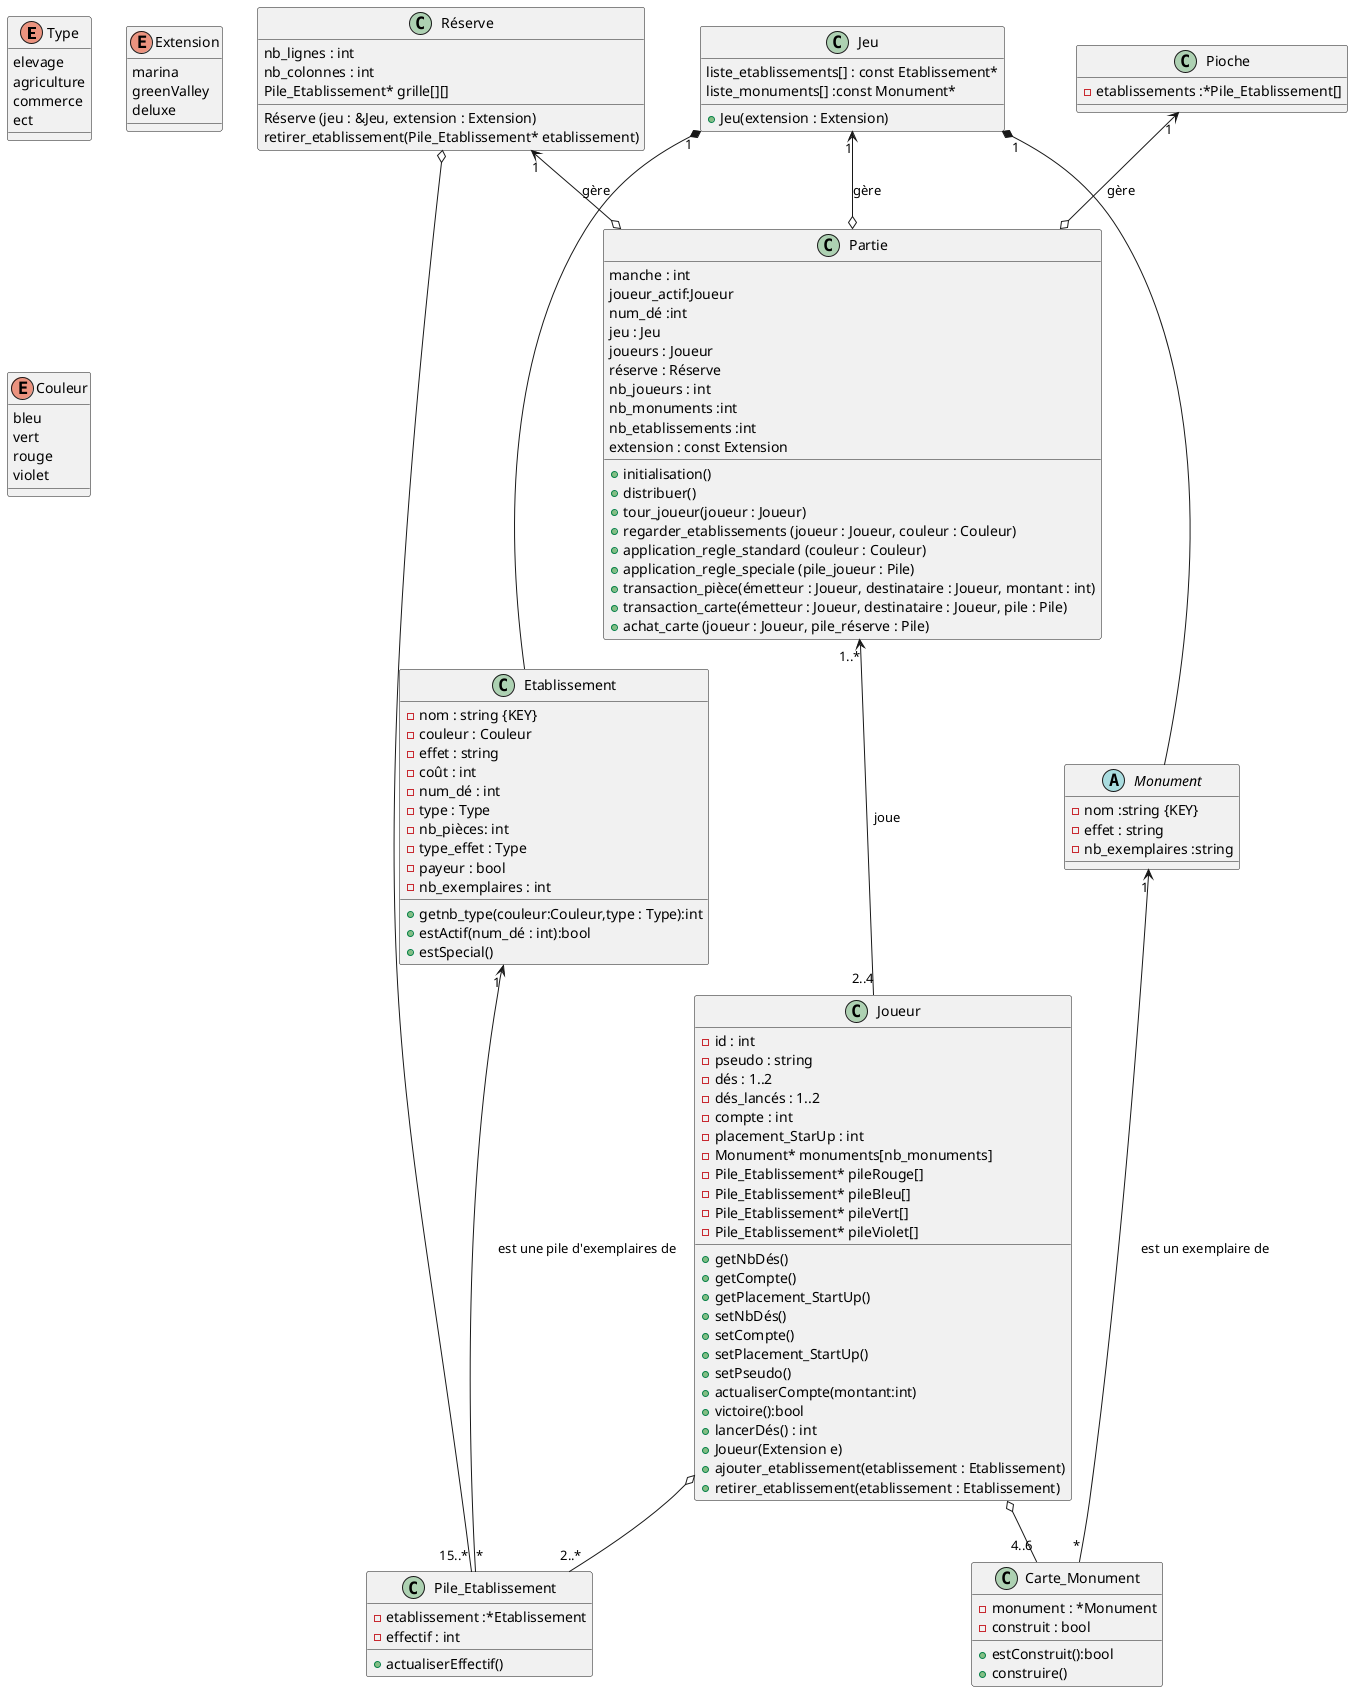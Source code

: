 @startuml
enum Type
enum Extension
enum Couleur
class Partie
class Jeu
class Monument
class Réserve
class Joueur
class Pile_Etablissement
class Pioche
class Etablissement

enum Type{
elevage
agriculture
commerce
ect
}
enum Couleur {
bleu
vert
rouge
violet
}
enum Extension {
marina
greenValley
deluxe
}

class  Partie{
 manche : int
 joueur_actif:Joueur
 num_dé :int
 jeu : Jeu
 joueurs : Joueur
 réserve : Réserve
 nb_joueurs : int
 nb_monuments :int
 nb_etablissements :int
extension : const Extension
}
Partie : +initialisation()
Partie : +distribuer()
Partie : +tour_joueur(joueur : Joueur)
Partie : +regarder_etablissements (joueur : Joueur, couleur : Couleur)
Partie : +application_regle_standard (couleur : Couleur)
Partie : +application_regle_speciale (pile_joueur : Pile)
Partie : +transaction_pièce(émetteur : Joueur, destinataire : Joueur, montant : int)
Partie : +transaction_carte(émetteur : Joueur, destinataire : Joueur, pile : Pile)
Partie : +achat_carte (joueur : Joueur, pile_réserve : Pile)

class Jeu{
liste_etablissements[] : const Etablissement* 
liste_monuments[] :const Monument* 

}
Jeu : +Jeu(extension : Extension)


class Carte_Monument {
 -monument : *Monument
 -construit : bool
 
}
Carte_Monument : +estConstruit():bool
Carte_Monument : +construire()


abstract Monument {
 -nom :string {KEY}
 -effet : string
 -nb_exemplaires :string
}

class Pioche{
 -etablissements :*Pile_Etablissement[]
}

class  Réserve{
nb_lignes : int
nb_colonnes : int
Pile_Etablissement* grille[][]
}
Réserve : Réserve (jeu : &Jeu, extension : Extension)
Réserve : retirer_etablissement(Pile_Etablissement* etablissement)
class  Joueur{
 -id : int
 -pseudo : string
 -dés : 1..2
 -dés_lancés : 1..2
 -compte : int
 -placement_StarUp : int
-Monument* monuments[nb_monuments]
-Pile_Etablissement* pileRouge[]
-Pile_Etablissement* pileBleu[]
-Pile_Etablissement* pileVert[]
-Pile_Etablissement* pileViolet[]
}
Joueur : +getNbDés()
Joueur : +getCompte()
Joueur : +getPlacement_StartUp()
Joueur : +setNbDés()
Joueur : +setCompte()
Joueur : +setPlacement_StartUp()
Joueur : +setPseudo()
Joueur : +actualiserCompte(montant:int)
Joueur : +victoire():bool
Joueur : +lancerDés() : int
Joueur : +Joueur(Extension e)
Joueur : +ajouter_etablissement(etablissement : Etablissement)
Joueur : +retirer_etablissement(etablissement : Etablissement)

class Pile_Etablissement{
 -etablissement :*Etablissement
 -effectif : int
}
Pile_Etablissement : +actualiserEffectif()



class Etablissement{
 -nom : string {KEY}
 -couleur : Couleur
 -effet : string
 -coût : int
 -num_dé : int
 -type : Type
 -nb_pièces: int
 -type_effet : Type
 -payeur : bool
 -nb_exemplaires : int
}
Etablissement : +getnb_type(couleur:Couleur,type : Type):int
Etablissement : +estActif(num_dé : int):bool
Etablissement : +estSpecial()


Jeu "1" <--o Partie:"gère"
Réserve "1" <--o Partie:"gère"
Pioche "1" <--o Partie:"gère"
Partie "1..*" <-- "2..4" Joueur :"joue"
Jeu "1" *-- Monument
Jeu "1" *-- Etablissement
Joueur o-- "4..6" Carte_Monument
Joueur  o-- "2..*" Pile_Etablissement
Réserve o-- "15..*" Pile_Etablissement
Etablissement  "1"<-- "*" Pile_Etablissement : "est une pile d'exemplaires de"
Monument "1" <-- "*" Carte_Monument :"est un exemplaire de"

@endUML
